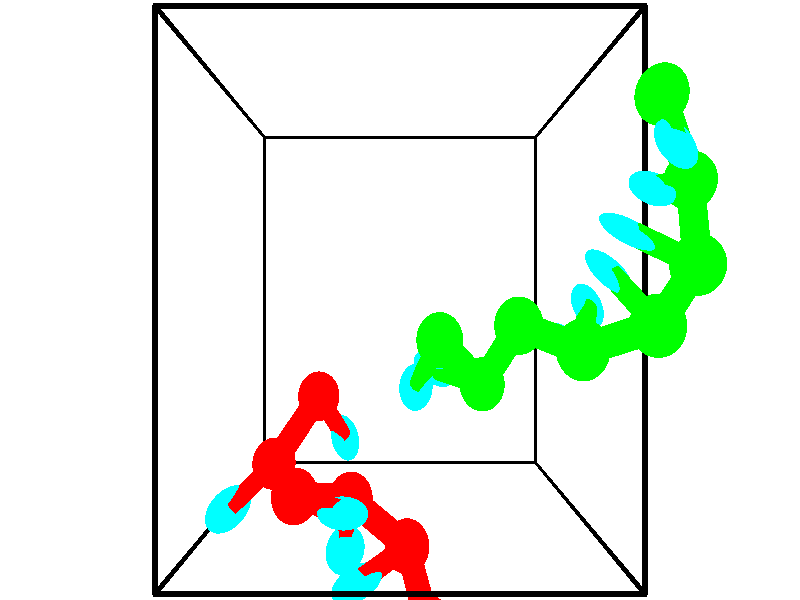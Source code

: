 // switches for output
#declare DRAW_BASES = 1; // possible values are 0, 1; only relevant for DNA ribbons
#declare DRAW_BASES_TYPE = 3; // possible values are 1, 2, 3; only relevant for DNA ribbons
#declare DRAW_FOG = 0; // set to 1 to enable fog

#include "colors.inc"

#include "transforms.inc"
background { rgb <1, 1, 1>}

#default {
   normal{
       ripples 0.25
       frequency 0.20
       turbulence 0.2
       lambda 5
   }
	finish {
		phong 0.1
		phong_size 40.
	}
}

// original window dimensions: 1024x640


// camera settings

camera {
	sky <-0, 1, 0>
	up <-0, 1, 0>
	right 1.6 * <1, 0, 0>
	location <2.5, 2.5, 11.1562>
	look_at <2.5, 2.5, 2.5>
	direction <0, 0, -8.6562>
	angle 67.0682
}


# declare cpy_camera_pos = <2.5, 2.5, 11.1562>;
# if (DRAW_FOG = 1)
fog {
	fog_type 2
	up vnormalize(cpy_camera_pos)
	color rgbt<1,1,1,0.3>
	distance 1e-5
	fog_alt 3e-3
	fog_offset 4
}
# end


// LIGHTS

# declare lum = 6;
global_settings {
	ambient_light rgb lum * <0.05, 0.05, 0.05>
	max_trace_level 15
}# declare cpy_direct_light_amount = 0.25;
light_source
{	1000 * <-1, -1, 1>,
	rgb lum * cpy_direct_light_amount
	parallel
}

light_source
{	1000 * <1, 1, -1>,
	rgb lum * cpy_direct_light_amount
	parallel
}

// strand 0

// nucleotide -1

// particle -1
sphere {
	<1.507553, 1.520032, 3.772996> 0.250000
	pigment { color rgbt <1,0,0,0> }
	no_shadow
}
cylinder {
	<1.671989, 1.233017, 3.548090>,  <1.770652, 1.060808, 3.413146>, 0.100000
	pigment { color rgbt <1,0,0,0> }
	no_shadow
}
cylinder {
	<1.671989, 1.233017, 3.548090>,  <1.507553, 1.520032, 3.772996>, 0.100000
	pigment { color rgbt <1,0,0,0> }
	no_shadow
}

// particle -1
sphere {
	<1.671989, 1.233017, 3.548090> 0.100000
	pigment { color rgbt <1,0,0,0> }
	no_shadow
}
sphere {
	0, 1
	scale<0.080000,0.200000,0.300000>
	matrix <0.789846, -0.027582, 0.612684,
		-0.455133, -0.695973, 0.555406,
		0.411092, -0.717538, -0.562265,
		1.795317, 1.017756, 3.379411>
	pigment { color rgbt <0,1,1,0> }
	no_shadow
}
cylinder {
	<1.014452, 0.892281, 4.033914>,  <1.507553, 1.520032, 3.772996>, 0.130000
	pigment { color rgbt <1,0,0,0> }
	no_shadow
}

// nucleotide -1

// particle -1
sphere {
	<1.014452, 0.892281, 4.033914> 0.250000
	pigment { color rgbt <1,0,0,0> }
	no_shadow
}
cylinder {
	<0.706766, 0.636845, 4.042965>,  <0.522155, 0.483583, 4.048395>, 0.100000
	pigment { color rgbt <1,0,0,0> }
	no_shadow
}
cylinder {
	<0.706766, 0.636845, 4.042965>,  <1.014452, 0.892281, 4.033914>, 0.100000
	pigment { color rgbt <1,0,0,0> }
	no_shadow
}

// particle -1
sphere {
	<0.706766, 0.636845, 4.042965> 0.100000
	pigment { color rgbt <1,0,0,0> }
	no_shadow
}
sphere {
	0, 1
	scale<0.080000,0.200000,0.300000>
	matrix <0.190265, -0.195093, 0.962153,
		-0.610007, 0.744407, 0.271570,
		-0.769214, -0.638591, 0.022627,
		0.476002, 0.445267, 4.049753>
	pigment { color rgbt <0,1,1,0> }
	no_shadow
}
cylinder {
	<1.366887, 0.741557, 4.665404>,  <1.014452, 0.892281, 4.033914>, 0.130000
	pigment { color rgbt <1,0,0,0> }
	no_shadow
}

// nucleotide -1

// particle -1
sphere {
	<1.366887, 0.741557, 4.665404> 0.250000
	pigment { color rgbt <1,0,0,0> }
	no_shadow
}
cylinder {
	<1.683283, 0.727570, 4.909737>,  <1.873120, 0.719177, 5.056336>, 0.100000
	pigment { color rgbt <1,0,0,0> }
	no_shadow
}
cylinder {
	<1.683283, 0.727570, 4.909737>,  <1.366887, 0.741557, 4.665404>, 0.100000
	pigment { color rgbt <1,0,0,0> }
	no_shadow
}

// particle -1
sphere {
	<1.683283, 0.727570, 4.909737> 0.100000
	pigment { color rgbt <1,0,0,0> }
	no_shadow
}
sphere {
	0, 1
	scale<0.080000,0.200000,0.300000>
	matrix <0.164624, -0.949383, -0.267529,
		0.589267, 0.312169, -0.745194,
		0.790989, -0.034969, 0.610831,
		1.920579, 0.717079, 5.092986>
	pigment { color rgbt <0,1,1,0> }
	no_shadow
}
cylinder {
	<1.937548, 0.611118, 4.268971>,  <1.366887, 0.741557, 4.665404>, 0.130000
	pigment { color rgbt <1,0,0,0> }
	no_shadow
}

// nucleotide -1

// particle -1
sphere {
	<1.937548, 0.611118, 4.268971> 0.250000
	pigment { color rgbt <1,0,0,0> }
	no_shadow
}
cylinder {
	<1.935274, 0.465000, 4.641321>,  <1.933910, 0.377330, 4.864731>, 0.100000
	pigment { color rgbt <1,0,0,0> }
	no_shadow
}
cylinder {
	<1.935274, 0.465000, 4.641321>,  <1.937548, 0.611118, 4.268971>, 0.100000
	pigment { color rgbt <1,0,0,0> }
	no_shadow
}

// particle -1
sphere {
	<1.935274, 0.465000, 4.641321> 0.100000
	pigment { color rgbt <1,0,0,0> }
	no_shadow
}
sphere {
	0, 1
	scale<0.080000,0.200000,0.300000>
	matrix <0.036082, -0.930359, -0.364871,
		0.999333, 0.031514, 0.018470,
		-0.005685, -0.365294, 0.930875,
		1.933569, 0.355412, 4.920584>
	pigment { color rgbt <0,1,1,0> }
	no_shadow
}
cylinder {
	<2.579446, 0.193930, 4.371133>,  <1.937548, 0.611118, 4.268971>, 0.130000
	pigment { color rgbt <1,0,0,0> }
	no_shadow
}

// nucleotide -1

// particle -1
sphere {
	<2.579446, 0.193930, 4.371133> 0.250000
	pigment { color rgbt <1,0,0,0> }
	no_shadow
}
cylinder {
	<2.275621, 0.090038, 4.609665>,  <2.093327, 0.027703, 4.752784>, 0.100000
	pigment { color rgbt <1,0,0,0> }
	no_shadow
}
cylinder {
	<2.275621, 0.090038, 4.609665>,  <2.579446, 0.193930, 4.371133>, 0.100000
	pigment { color rgbt <1,0,0,0> }
	no_shadow
}

// particle -1
sphere {
	<2.275621, 0.090038, 4.609665> 0.100000
	pigment { color rgbt <1,0,0,0> }
	no_shadow
}
sphere {
	0, 1
	scale<0.080000,0.200000,0.300000>
	matrix <0.075549, -0.945838, -0.315727,
		0.646035, -0.194762, 0.738043,
		-0.759560, -0.259729, 0.596330,
		2.047753, 0.012120, 4.788564>
	pigment { color rgbt <0,1,1,0> }
	no_shadow
}
cylinder {
	<2.792859, -0.362772, 4.772881>,  <2.579446, 0.193930, 4.371133>, 0.130000
	pigment { color rgbt <1,0,0,0> }
	no_shadow
}

// nucleotide -1

// particle -1
sphere {
	<2.792859, -0.362772, 4.772881> 0.250000
	pigment { color rgbt <1,0,0,0> }
	no_shadow
}
cylinder {
	<2.393789, -0.383450, 4.755116>,  <2.154347, -0.395856, 4.744456>, 0.100000
	pigment { color rgbt <1,0,0,0> }
	no_shadow
}
cylinder {
	<2.393789, -0.383450, 4.755116>,  <2.792859, -0.362772, 4.772881>, 0.100000
	pigment { color rgbt <1,0,0,0> }
	no_shadow
}

// particle -1
sphere {
	<2.393789, -0.383450, 4.755116> 0.100000
	pigment { color rgbt <1,0,0,0> }
	no_shadow
}
sphere {
	0, 1
	scale<0.080000,0.200000,0.300000>
	matrix <0.066026, -0.894645, -0.441872,
		-0.016891, -0.443777, 0.895978,
		-0.997675, -0.051694, -0.044413,
		2.094487, -0.398958, 4.741792>
	pigment { color rgbt <0,1,1,0> }
	no_shadow
}
cylinder {
	<2.565993, -1.047042, 4.873914>,  <2.792859, -0.362772, 4.772881>, 0.130000
	pigment { color rgbt <1,0,0,0> }
	no_shadow
}

// nucleotide -1

// particle -1
sphere {
	<2.565993, -1.047042, 4.873914> 0.250000
	pigment { color rgbt <1,0,0,0> }
	no_shadow
}
cylinder {
	<2.289230, -0.872169, 4.644083>,  <2.123173, -0.767246, 4.506185>, 0.100000
	pigment { color rgbt <1,0,0,0> }
	no_shadow
}
cylinder {
	<2.289230, -0.872169, 4.644083>,  <2.565993, -1.047042, 4.873914>, 0.100000
	pigment { color rgbt <1,0,0,0> }
	no_shadow
}

// particle -1
sphere {
	<2.289230, -0.872169, 4.644083> 0.100000
	pigment { color rgbt <1,0,0,0> }
	no_shadow
}
sphere {
	0, 1
	scale<0.080000,0.200000,0.300000>
	matrix <0.205799, -0.643386, -0.737361,
		-0.692039, -0.628429, 0.355188,
		-0.691902, 0.437186, -0.574579,
		2.081659, -0.741015, 4.471710>
	pigment { color rgbt <0,1,1,0> }
	no_shadow
}
cylinder {
	<2.140859, -1.574856, 4.556122>,  <2.565993, -1.047042, 4.873914>, 0.130000
	pigment { color rgbt <1,0,0,0> }
	no_shadow
}

// nucleotide -1

// particle -1
sphere {
	<2.140859, -1.574856, 4.556122> 0.250000
	pigment { color rgbt <1,0,0,0> }
	no_shadow
}
cylinder {
	<2.177261, -1.236347, 4.346153>,  <2.199103, -1.033242, 4.220172>, 0.100000
	pigment { color rgbt <1,0,0,0> }
	no_shadow
}
cylinder {
	<2.177261, -1.236347, 4.346153>,  <2.140859, -1.574856, 4.556122>, 0.100000
	pigment { color rgbt <1,0,0,0> }
	no_shadow
}

// particle -1
sphere {
	<2.177261, -1.236347, 4.346153> 0.100000
	pigment { color rgbt <1,0,0,0> }
	no_shadow
}
sphere {
	0, 1
	scale<0.080000,0.200000,0.300000>
	matrix <0.317058, -0.524303, -0.790304,
		-0.944030, -0.094509, -0.316031,
		0.091005, 0.846271, -0.524922,
		2.204563, -0.982466, 4.188677>
	pigment { color rgbt <0,1,1,0> }
	no_shadow
}
// strand 1

// nucleotide -1

// particle -1
sphere {
	<5.083344, 4.192885, 5.195107> 0.250000
	pigment { color rgbt <0,1,0,0> }
	no_shadow
}
cylinder {
	<5.038605, 3.904442, 5.468601>,  <5.011761, 3.731376, 5.632698>, 0.100000
	pigment { color rgbt <0,1,0,0> }
	no_shadow
}
cylinder {
	<5.038605, 3.904442, 5.468601>,  <5.083344, 4.192885, 5.195107>, 0.100000
	pigment { color rgbt <0,1,0,0> }
	no_shadow
}

// particle -1
sphere {
	<5.038605, 3.904442, 5.468601> 0.100000
	pigment { color rgbt <0,1,0,0> }
	no_shadow
}
sphere {
	0, 1
	scale<0.080000,0.200000,0.300000>
	matrix <-0.217037, -0.653714, -0.724950,
		0.969734, -0.229481, -0.083389,
		-0.111849, -0.721108, 0.683735,
		5.005050, 3.688110, 5.673722>
	pigment { color rgbt <0,1,1,0> }
	no_shadow
}
cylinder {
	<5.442571, 3.507397, 5.033175>,  <5.083344, 4.192885, 5.195107>, 0.130000
	pigment { color rgbt <0,1,0,0> }
	no_shadow
}

// nucleotide -1

// particle -1
sphere {
	<5.442571, 3.507397, 5.033175> 0.250000
	pigment { color rgbt <0,1,0,0> }
	no_shadow
}
cylinder {
	<5.126830, 3.435265, 5.267920>,  <4.937386, 3.391985, 5.408766>, 0.100000
	pigment { color rgbt <0,1,0,0> }
	no_shadow
}
cylinder {
	<5.126830, 3.435265, 5.267920>,  <5.442571, 3.507397, 5.033175>, 0.100000
	pigment { color rgbt <0,1,0,0> }
	no_shadow
}

// particle -1
sphere {
	<5.126830, 3.435265, 5.267920> 0.100000
	pigment { color rgbt <0,1,0,0> }
	no_shadow
}
sphere {
	0, 1
	scale<0.080000,0.200000,0.300000>
	matrix <-0.313491, -0.703490, -0.637828,
		0.527872, -0.687446, 0.498768,
		-0.789351, -0.180332, 0.586861,
		4.890025, 3.381165, 5.443978>
	pigment { color rgbt <0,1,1,0> }
	no_shadow
}
cylinder {
	<5.362235, 2.783655, 5.352057>,  <5.442571, 3.507397, 5.033175>, 0.130000
	pigment { color rgbt <0,1,0,0> }
	no_shadow
}

// nucleotide -1

// particle -1
sphere {
	<5.362235, 2.783655, 5.352057> 0.250000
	pigment { color rgbt <0,1,0,0> }
	no_shadow
}
cylinder {
	<4.995115, 2.939003, 5.319042>,  <4.774843, 3.032212, 5.299234>, 0.100000
	pigment { color rgbt <0,1,0,0> }
	no_shadow
}
cylinder {
	<4.995115, 2.939003, 5.319042>,  <5.362235, 2.783655, 5.352057>, 0.100000
	pigment { color rgbt <0,1,0,0> }
	no_shadow
}

// particle -1
sphere {
	<4.995115, 2.939003, 5.319042> 0.100000
	pigment { color rgbt <0,1,0,0> }
	no_shadow
}
sphere {
	0, 1
	scale<0.080000,0.200000,0.300000>
	matrix <-0.288229, -0.794680, -0.534237,
		-0.273070, -0.466533, 0.841296,
		-0.917800, 0.388370, -0.082535,
		4.719775, 3.055514, 5.294281>
	pigment { color rgbt <0,1,1,0> }
	no_shadow
}
cylinder {
	<4.910439, 2.299355, 5.508933>,  <5.362235, 2.783655, 5.352057>, 0.130000
	pigment { color rgbt <0,1,0,0> }
	no_shadow
}

// nucleotide -1

// particle -1
sphere {
	<4.910439, 2.299355, 5.508933> 0.250000
	pigment { color rgbt <0,1,0,0> }
	no_shadow
}
cylinder {
	<4.738597, 2.550697, 5.249516>,  <4.635491, 2.701503, 5.093865>, 0.100000
	pigment { color rgbt <0,1,0,0> }
	no_shadow
}
cylinder {
	<4.738597, 2.550697, 5.249516>,  <4.910439, 2.299355, 5.508933>, 0.100000
	pigment { color rgbt <0,1,0,0> }
	no_shadow
}

// particle -1
sphere {
	<4.738597, 2.550697, 5.249516> 0.100000
	pigment { color rgbt <0,1,0,0> }
	no_shadow
}
sphere {
	0, 1
	scale<0.080000,0.200000,0.300000>
	matrix <-0.274980, -0.775118, -0.568839,
		-0.860131, -0.066040, 0.505780,
		-0.429606, 0.628356, -0.648543,
		4.609715, 2.739204, 5.054953>
	pigment { color rgbt <0,1,1,0> }
	no_shadow
}
cylinder {
	<4.247814, 2.102971, 5.379465>,  <4.910439, 2.299355, 5.508933>, 0.130000
	pigment { color rgbt <0,1,0,0> }
	no_shadow
}

// nucleotide -1

// particle -1
sphere {
	<4.247814, 2.102971, 5.379465> 0.250000
	pigment { color rgbt <0,1,0,0> }
	no_shadow
}
cylinder {
	<4.374344, 2.302101, 5.056452>,  <4.450262, 2.421579, 4.862644>, 0.100000
	pigment { color rgbt <0,1,0,0> }
	no_shadow
}
cylinder {
	<4.374344, 2.302101, 5.056452>,  <4.247814, 2.102971, 5.379465>, 0.100000
	pigment { color rgbt <0,1,0,0> }
	no_shadow
}

// particle -1
sphere {
	<4.374344, 2.302101, 5.056452> 0.100000
	pigment { color rgbt <0,1,0,0> }
	no_shadow
}
sphere {
	0, 1
	scale<0.080000,0.200000,0.300000>
	matrix <-0.468171, -0.658436, -0.589303,
		-0.825079, 0.564474, 0.024789,
		0.316324, 0.497826, -0.807532,
		4.469241, 2.451449, 4.814192>
	pigment { color rgbt <0,1,1,0> }
	no_shadow
}
cylinder {
	<3.721650, 2.279769, 4.948796>,  <4.247814, 2.102971, 5.379465>, 0.130000
	pigment { color rgbt <0,1,0,0> }
	no_shadow
}

// nucleotide -1

// particle -1
sphere {
	<3.721650, 2.279769, 4.948796> 0.250000
	pigment { color rgbt <0,1,0,0> }
	no_shadow
}
cylinder {
	<4.049603, 2.208160, 4.731266>,  <4.246374, 2.165195, 4.600748>, 0.100000
	pigment { color rgbt <0,1,0,0> }
	no_shadow
}
cylinder {
	<4.049603, 2.208160, 4.731266>,  <3.721650, 2.279769, 4.948796>, 0.100000
	pigment { color rgbt <0,1,0,0> }
	no_shadow
}

// particle -1
sphere {
	<4.049603, 2.208160, 4.731266> 0.100000
	pigment { color rgbt <0,1,0,0> }
	no_shadow
}
sphere {
	0, 1
	scale<0.080000,0.200000,0.300000>
	matrix <-0.437748, -0.808219, -0.393902,
		-0.369012, 0.561011, -0.741011,
		0.819882, -0.179021, -0.543824,
		4.295567, 2.154454, 4.568119>
	pigment { color rgbt <0,1,1,0> }
	no_shadow
}
cylinder {
	<3.415077, 1.716870, 4.418607>,  <3.721650, 2.279769, 4.948796>, 0.130000
	pigment { color rgbt <0,1,0,0> }
	no_shadow
}

// nucleotide -1

// particle -1
sphere {
	<3.415077, 1.716870, 4.418607> 0.250000
	pigment { color rgbt <0,1,0,0> }
	no_shadow
}
cylinder {
	<3.121546, 1.772888, 4.152710>,  <2.945427, 1.806499, 3.993171>, 0.100000
	pigment { color rgbt <0,1,0,0> }
	no_shadow
}
cylinder {
	<3.121546, 1.772888, 4.152710>,  <3.415077, 1.716870, 4.418607>, 0.100000
	pigment { color rgbt <0,1,0,0> }
	no_shadow
}

// particle -1
sphere {
	<3.121546, 1.772888, 4.152710> 0.100000
	pigment { color rgbt <0,1,0,0> }
	no_shadow
}
sphere {
	0, 1
	scale<0.080000,0.200000,0.300000>
	matrix <-0.631225, -0.502254, 0.591013,
		-0.251101, 0.853305, 0.456968,
		-0.733828, 0.140046, -0.664744,
		2.901397, 1.814902, 3.953287>
	pigment { color rgbt <0,1,1,0> }
	no_shadow
}
cylinder {
	<2.924918, 2.142185, 4.703936>,  <3.415077, 1.716870, 4.418607>, 0.130000
	pigment { color rgbt <0,1,0,0> }
	no_shadow
}

// nucleotide -1

// particle -1
sphere {
	<2.924918, 2.142185, 4.703936> 0.250000
	pigment { color rgbt <0,1,0,0> }
	no_shadow
}
cylinder {
	<2.783974, 1.870247, 4.446672>,  <2.699407, 1.707084, 4.292314>, 0.100000
	pigment { color rgbt <0,1,0,0> }
	no_shadow
}
cylinder {
	<2.783974, 1.870247, 4.446672>,  <2.924918, 2.142185, 4.703936>, 0.100000
	pigment { color rgbt <0,1,0,0> }
	no_shadow
}

// particle -1
sphere {
	<2.783974, 1.870247, 4.446672> 0.100000
	pigment { color rgbt <0,1,0,0> }
	no_shadow
}
sphere {
	0, 1
	scale<0.080000,0.200000,0.300000>
	matrix <-0.571957, -0.387520, 0.722975,
		-0.740748, 0.622607, -0.252296,
		-0.352360, -0.679845, -0.643159,
		2.678266, 1.666294, 4.253725>
	pigment { color rgbt <0,1,1,0> }
	no_shadow
}
// box output
cylinder {
	<0.000000, 0.000000, 0.000000>,  <5.000000, 0.000000, 0.000000>, 0.025000
	pigment { color rgbt <0,0,0,0> }
	no_shadow
}
cylinder {
	<0.000000, 0.000000, 0.000000>,  <0.000000, 5.000000, 0.000000>, 0.025000
	pigment { color rgbt <0,0,0,0> }
	no_shadow
}
cylinder {
	<0.000000, 0.000000, 0.000000>,  <0.000000, 0.000000, 5.000000>, 0.025000
	pigment { color rgbt <0,0,0,0> }
	no_shadow
}
cylinder {
	<5.000000, 5.000000, 5.000000>,  <0.000000, 5.000000, 5.000000>, 0.025000
	pigment { color rgbt <0,0,0,0> }
	no_shadow
}
cylinder {
	<5.000000, 5.000000, 5.000000>,  <5.000000, 0.000000, 5.000000>, 0.025000
	pigment { color rgbt <0,0,0,0> }
	no_shadow
}
cylinder {
	<5.000000, 5.000000, 5.000000>,  <5.000000, 5.000000, 0.000000>, 0.025000
	pigment { color rgbt <0,0,0,0> }
	no_shadow
}
cylinder {
	<0.000000, 0.000000, 5.000000>,  <0.000000, 5.000000, 5.000000>, 0.025000
	pigment { color rgbt <0,0,0,0> }
	no_shadow
}
cylinder {
	<0.000000, 0.000000, 5.000000>,  <5.000000, 0.000000, 5.000000>, 0.025000
	pigment { color rgbt <0,0,0,0> }
	no_shadow
}
cylinder {
	<5.000000, 5.000000, 0.000000>,  <0.000000, 5.000000, 0.000000>, 0.025000
	pigment { color rgbt <0,0,0,0> }
	no_shadow
}
cylinder {
	<5.000000, 5.000000, 0.000000>,  <5.000000, 0.000000, 0.000000>, 0.025000
	pigment { color rgbt <0,0,0,0> }
	no_shadow
}
cylinder {
	<5.000000, 0.000000, 5.000000>,  <5.000000, 0.000000, 0.000000>, 0.025000
	pigment { color rgbt <0,0,0,0> }
	no_shadow
}
cylinder {
	<0.000000, 5.000000, 0.000000>,  <0.000000, 5.000000, 5.000000>, 0.025000
	pigment { color rgbt <0,0,0,0> }
	no_shadow
}
// end of box output
